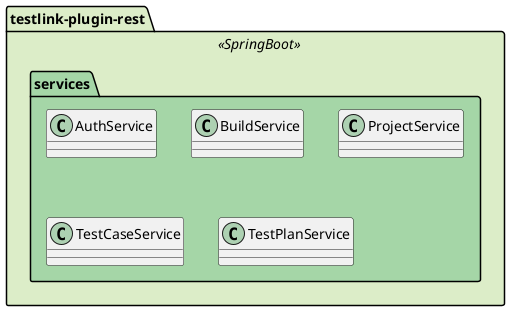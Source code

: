 @startuml Package Classes Diagram (server services)

skinparam class {
    ArrowColor blue
}
package testlink-plugin-rest <<SpringBoot>> #DCEDC8 {
    package services #A5D6A7 {
        class AuthService
        class BuildService
        class ProjectService
        class TestCaseService
        class TestPlanService
    }
}

@enduml